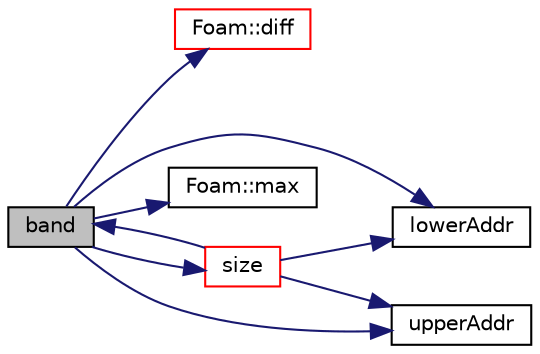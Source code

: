digraph "band"
{
  bgcolor="transparent";
  edge [fontname="Helvetica",fontsize="10",labelfontname="Helvetica",labelfontsize="10"];
  node [fontname="Helvetica",fontsize="10",shape=record];
  rankdir="LR";
  Node4458 [label="band",height=0.2,width=0.4,color="black", fillcolor="grey75", style="filled", fontcolor="black"];
  Node4458 -> Node4459 [color="midnightblue",fontsize="10",style="solid",fontname="Helvetica"];
  Node4459 [label="Foam::diff",height=0.2,width=0.4,color="red",URL="$a21851.html#a909dfcb43467b8b77f65e4bf9bc755f7",tooltip="Return a quantity of the difference between two triads. "];
  Node4458 -> Node4529 [color="midnightblue",fontsize="10",style="solid",fontname="Helvetica"];
  Node4529 [label="lowerAddr",height=0.2,width=0.4,color="black",URL="$a27897.html#acd71c2321f86cb61103e8d46142d19b3",tooltip="Return lower addressing. "];
  Node4458 -> Node4463 [color="midnightblue",fontsize="10",style="solid",fontname="Helvetica"];
  Node4463 [label="Foam::max",height=0.2,width=0.4,color="black",URL="$a21851.html#ac993e906cf2774ae77e666bc24e81733"];
  Node4458 -> Node4530 [color="midnightblue",fontsize="10",style="solid",fontname="Helvetica"];
  Node4530 [label="size",height=0.2,width=0.4,color="red",URL="$a27897.html#a9facbf0a118d395c89884e45a5ca4e4b",tooltip="Return number of equations. "];
  Node4530 -> Node4458 [color="midnightblue",fontsize="10",style="solid",fontname="Helvetica"];
  Node4530 -> Node4529 [color="midnightblue",fontsize="10",style="solid",fontname="Helvetica"];
  Node4530 -> Node4537 [color="midnightblue",fontsize="10",style="solid",fontname="Helvetica"];
  Node4537 [label="upperAddr",height=0.2,width=0.4,color="black",URL="$a27897.html#ac0baafb7743d958e9e27804c8c53f1b8",tooltip="Return upper addressing. "];
  Node4458 -> Node4537 [color="midnightblue",fontsize="10",style="solid",fontname="Helvetica"];
}
